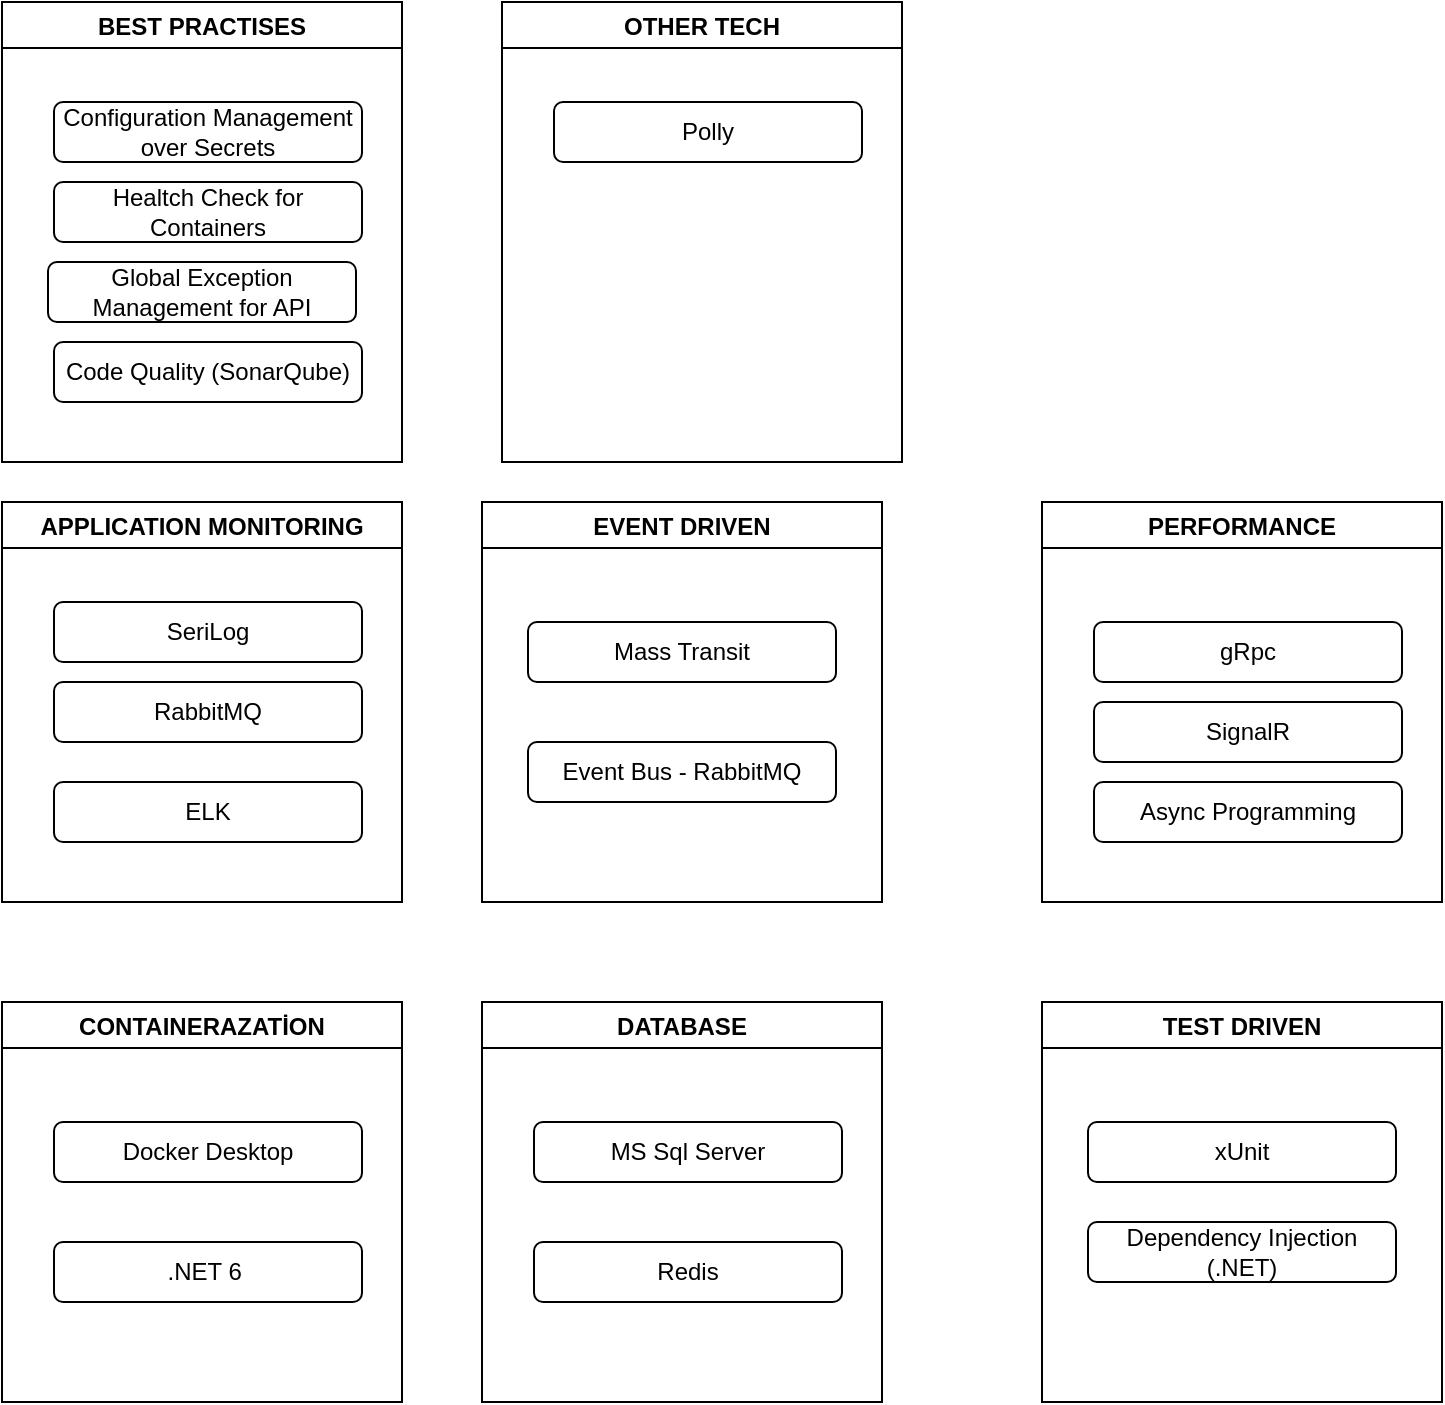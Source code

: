 <mxfile version="16.5.1" type="device"><diagram id="3B1vY4n3_L5mIf_j6lkU" name="Page-1"><mxGraphModel dx="1102" dy="865" grid="1" gridSize="10" guides="1" tooltips="1" connect="1" arrows="1" fold="1" page="1" pageScale="1" pageWidth="827" pageHeight="1169" math="0" shadow="0"><root><mxCell id="0"/><mxCell id="1" parent="0"/><mxCell id="fRGF_5RM7EuB4fbiD8yu-4" value="APPLICATION MONITORING" style="swimlane;" vertex="1" parent="1"><mxGeometry x="40" y="280" width="200" height="200" as="geometry"><mxRectangle x="310" y="340" width="190" height="23" as="alternateBounds"/></mxGeometry></mxCell><mxCell id="fRGF_5RM7EuB4fbiD8yu-5" value="SeriLog" style="rounded=1;whiteSpace=wrap;html=1;" vertex="1" parent="fRGF_5RM7EuB4fbiD8yu-4"><mxGeometry x="26" y="50" width="154" height="30" as="geometry"/></mxCell><mxCell id="fRGF_5RM7EuB4fbiD8yu-6" value="RabbitMQ" style="rounded=1;whiteSpace=wrap;html=1;" vertex="1" parent="fRGF_5RM7EuB4fbiD8yu-4"><mxGeometry x="26" y="90" width="154" height="30" as="geometry"/></mxCell><mxCell id="fRGF_5RM7EuB4fbiD8yu-7" value="ELK" style="rounded=1;whiteSpace=wrap;html=1;" vertex="1" parent="fRGF_5RM7EuB4fbiD8yu-4"><mxGeometry x="26" y="140" width="154" height="30" as="geometry"/></mxCell><mxCell id="fRGF_5RM7EuB4fbiD8yu-8" value="EVENT DRIVEN" style="swimlane;" vertex="1" parent="1"><mxGeometry x="280" y="280" width="200" height="200" as="geometry"><mxRectangle x="310" y="340" width="190" height="23" as="alternateBounds"/></mxGeometry></mxCell><mxCell id="fRGF_5RM7EuB4fbiD8yu-10" value="Event Bus - RabbitMQ" style="rounded=1;whiteSpace=wrap;html=1;" vertex="1" parent="fRGF_5RM7EuB4fbiD8yu-8"><mxGeometry x="23" y="120" width="154" height="30" as="geometry"/></mxCell><mxCell id="fRGF_5RM7EuB4fbiD8yu-11" value="Mass Transit" style="rounded=1;whiteSpace=wrap;html=1;" vertex="1" parent="fRGF_5RM7EuB4fbiD8yu-8"><mxGeometry x="23" y="60" width="154" height="30" as="geometry"/></mxCell><mxCell id="fRGF_5RM7EuB4fbiD8yu-12" value="CONTAINERAZATİON" style="swimlane;" vertex="1" parent="1"><mxGeometry x="40" y="530" width="200" height="200" as="geometry"><mxRectangle x="310" y="340" width="190" height="23" as="alternateBounds"/></mxGeometry></mxCell><mxCell id="fRGF_5RM7EuB4fbiD8yu-13" value="Docker Desktop" style="rounded=1;whiteSpace=wrap;html=1;" vertex="1" parent="fRGF_5RM7EuB4fbiD8yu-12"><mxGeometry x="26" y="60" width="154" height="30" as="geometry"/></mxCell><mxCell id="fRGF_5RM7EuB4fbiD8yu-14" value=".NET 6&amp;nbsp;" style="rounded=1;whiteSpace=wrap;html=1;" vertex="1" parent="fRGF_5RM7EuB4fbiD8yu-12"><mxGeometry x="26" y="120" width="154" height="30" as="geometry"/></mxCell><mxCell id="fRGF_5RM7EuB4fbiD8yu-16" value="DATABASE" style="swimlane;" vertex="1" parent="1"><mxGeometry x="280" y="530" width="200" height="200" as="geometry"><mxRectangle x="310" y="340" width="190" height="23" as="alternateBounds"/></mxGeometry></mxCell><mxCell id="fRGF_5RM7EuB4fbiD8yu-17" value="MS Sql Server" style="rounded=1;whiteSpace=wrap;html=1;" vertex="1" parent="fRGF_5RM7EuB4fbiD8yu-16"><mxGeometry x="26" y="60" width="154" height="30" as="geometry"/></mxCell><mxCell id="fRGF_5RM7EuB4fbiD8yu-18" value="Redis" style="rounded=1;whiteSpace=wrap;html=1;" vertex="1" parent="fRGF_5RM7EuB4fbiD8yu-16"><mxGeometry x="26" y="120" width="154" height="30" as="geometry"/></mxCell><mxCell id="fRGF_5RM7EuB4fbiD8yu-19" value="PERFORMANCE" style="swimlane;" vertex="1" parent="1"><mxGeometry x="560" y="280" width="200" height="200" as="geometry"><mxRectangle x="310" y="340" width="190" height="23" as="alternateBounds"/></mxGeometry></mxCell><mxCell id="fRGF_5RM7EuB4fbiD8yu-20" value="gRpc" style="rounded=1;whiteSpace=wrap;html=1;" vertex="1" parent="fRGF_5RM7EuB4fbiD8yu-19"><mxGeometry x="26" y="60" width="154" height="30" as="geometry"/></mxCell><mxCell id="fRGF_5RM7EuB4fbiD8yu-21" value="SignalR" style="rounded=1;whiteSpace=wrap;html=1;" vertex="1" parent="fRGF_5RM7EuB4fbiD8yu-19"><mxGeometry x="26" y="100" width="154" height="30" as="geometry"/></mxCell><mxCell id="fRGF_5RM7EuB4fbiD8yu-23" value="Async Programming" style="rounded=1;whiteSpace=wrap;html=1;" vertex="1" parent="fRGF_5RM7EuB4fbiD8yu-19"><mxGeometry x="26" y="140" width="154" height="30" as="geometry"/></mxCell><mxCell id="fRGF_5RM7EuB4fbiD8yu-24" value="TEST DRIVEN" style="swimlane;" vertex="1" parent="1"><mxGeometry x="560" y="530" width="200" height="200" as="geometry"><mxRectangle x="310" y="340" width="190" height="23" as="alternateBounds"/></mxGeometry></mxCell><mxCell id="fRGF_5RM7EuB4fbiD8yu-26" value="xUnit" style="rounded=1;whiteSpace=wrap;html=1;" vertex="1" parent="fRGF_5RM7EuB4fbiD8yu-24"><mxGeometry x="23" y="60" width="154" height="30" as="geometry"/></mxCell><mxCell id="fRGF_5RM7EuB4fbiD8yu-31" value="Dependency Injection (.NET)" style="rounded=1;whiteSpace=wrap;html=1;" vertex="1" parent="fRGF_5RM7EuB4fbiD8yu-24"><mxGeometry x="23" y="110" width="154" height="30" as="geometry"/></mxCell><mxCell id="fRGF_5RM7EuB4fbiD8yu-27" value="BEST PRACTISES" style="swimlane;" vertex="1" parent="1"><mxGeometry x="40" y="30" width="200" height="230" as="geometry"><mxRectangle x="310" y="340" width="190" height="23" as="alternateBounds"/></mxGeometry></mxCell><mxCell id="fRGF_5RM7EuB4fbiD8yu-28" value="Configuration Management over Secrets" style="rounded=1;whiteSpace=wrap;html=1;" vertex="1" parent="fRGF_5RM7EuB4fbiD8yu-27"><mxGeometry x="26" y="50" width="154" height="30" as="geometry"/></mxCell><mxCell id="fRGF_5RM7EuB4fbiD8yu-29" value="Healtch Check for Containers" style="rounded=1;whiteSpace=wrap;html=1;" vertex="1" parent="fRGF_5RM7EuB4fbiD8yu-27"><mxGeometry x="26" y="90" width="154" height="30" as="geometry"/></mxCell><mxCell id="fRGF_5RM7EuB4fbiD8yu-30" value="Global Exception Management for API" style="rounded=1;whiteSpace=wrap;html=1;" vertex="1" parent="fRGF_5RM7EuB4fbiD8yu-27"><mxGeometry x="23" y="130" width="154" height="30" as="geometry"/></mxCell><mxCell id="fRGF_5RM7EuB4fbiD8yu-32" value="Code Quality (SonarQube)" style="rounded=1;whiteSpace=wrap;html=1;" vertex="1" parent="fRGF_5RM7EuB4fbiD8yu-27"><mxGeometry x="26" y="170" width="154" height="30" as="geometry"/></mxCell><mxCell id="fRGF_5RM7EuB4fbiD8yu-33" value="OTHER TECH" style="swimlane;" vertex="1" parent="1"><mxGeometry x="290" y="30" width="200" height="230" as="geometry"><mxRectangle x="310" y="340" width="190" height="23" as="alternateBounds"/></mxGeometry></mxCell><mxCell id="fRGF_5RM7EuB4fbiD8yu-34" value="Polly" style="rounded=1;whiteSpace=wrap;html=1;" vertex="1" parent="fRGF_5RM7EuB4fbiD8yu-33"><mxGeometry x="26" y="50" width="154" height="30" as="geometry"/></mxCell></root></mxGraphModel></diagram></mxfile>